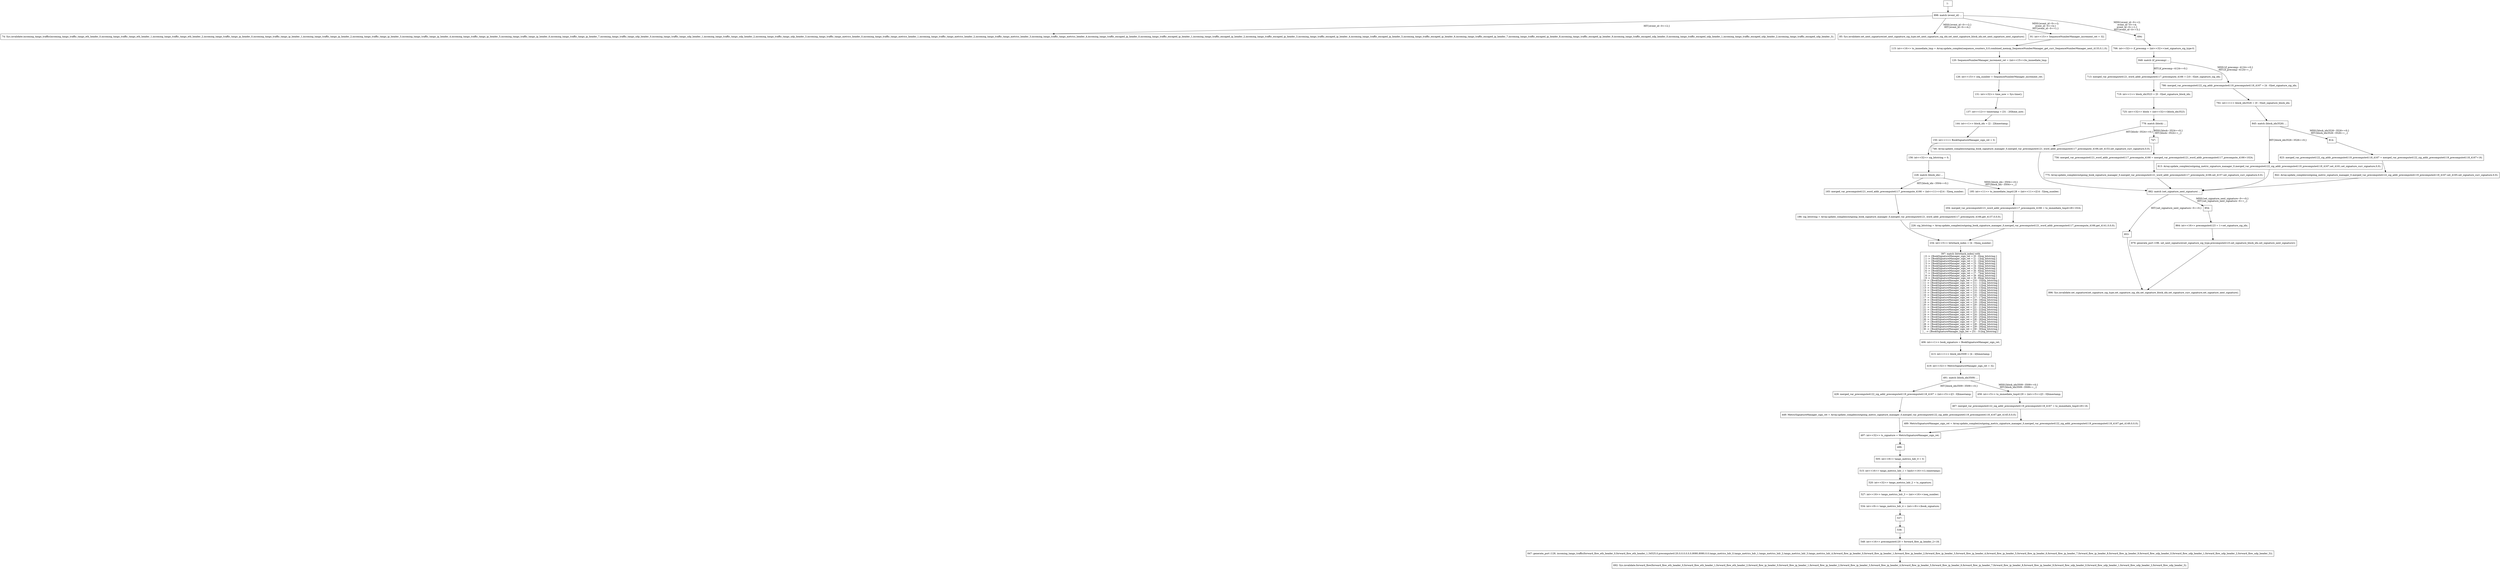 digraph G {
  "1: " [shape=box, ];
  "74: Sys.invalidate.incoming_tango_traffic(incoming_tango_traffic_tango_eth_header_0,incoming_tango_traffic_tango_eth_header_1,incoming_tango_traffic_tango_eth_header_2,incoming_tango_traffic_tango_ip_header_0,incoming_tango_traffic_tango_ip_header_1,incoming_tango_traffic_tango_ip_header_2,incoming_tango_traffic_tango_ip_header_3,incoming_tango_traffic_tango_ip_header_4,incoming_tango_traffic_tango_ip_header_5,incoming_tango_traffic_tango_ip_header_6,incoming_tango_traffic_tango_ip_header_7,incoming_tango_traffic_tango_udp_header_0,incoming_tango_traffic_tango_udp_header_1,incoming_tango_traffic_tango_udp_header_2,incoming_tango_traffic_tango_udp_header_3,incoming_tango_traffic_tango_metrics_header_0,incoming_tango_traffic_tango_metrics_header_1,incoming_tango_traffic_tango_metrics_header_2,incoming_tango_traffic_tango_metrics_header_3,incoming_tango_traffic_tango_metrics_header_4,incoming_tango_traffic_encaped_ip_header_0,incoming_tango_traffic_encaped_ip_header_1,incoming_tango_traffic_encaped_ip_header_2,incoming_tango_traffic_encaped_ip_header_3,incoming_tango_traffic_encaped_ip_header_4,incoming_tango_traffic_encaped_ip_header_5,incoming_tango_traffic_encaped_ip_header_6,incoming_tango_traffic_encaped_ip_header_7,incoming_tango_traffic_encaped_ip_header_8,incoming_tango_traffic_encaped_ip_header_9,incoming_tango_traffic_encaped_udp_header_0,incoming_tango_traffic_encaped_udp_header_1,incoming_tango_traffic_encaped_udp_header_2,incoming_tango_traffic_encaped_udp_header_3);" [
  shape=box, ];
  "85: Sys.invalidate.set_next_signature(set_next_signature_sig_type,set_next_signature_sig_idx,set_next_signature_block_idx,set_next_signature_next_signature);" [
  shape=box, ];
  "91: int<<15>> SequenceNumberManager_increment_ret = 32;" [shape=box, ];
  "115: int<<16>> to_immediate_tmp = Array.update_complex(sequence_counters_0,0,combined_memop_SequenceNumberManager_get_curr_SequenceNumberManager_next_4133,0,1,0);" [
  shape=box, ];
  "120: SequenceNumberManager_increment_ret = (int<<15>>)to_immediate_tmp;" [
  shape=box, ];
  "126: int<<15>> seq_number = SequenceNumberManager_increment_ret;" [
  shape=box, ];
  "131: int<<32>> time_now = Sys.time();" [shape=box, ];
  "137: int<<12>> timestamp = [31 : 20]time_now;" [shape=box, ];
  "144: int<<1>> block_idx = [2 : 2]timestamp;" [shape=box, ];
  "150: int<<1>> BookSignatureManager_sign_ret = 0;" [shape=box, ];
  "156: int<<32>> sig_bitstring = 0;" [shape=box, ];
  "165: merged_var_precompute4121_word_addr_precompute4117_precompute_4166 = (int<<11>>)[14 : 5]seq_number;" [
  shape=box, ];
  "186: sig_bitstring = Array.update_complex(outgoing_book_signature_manager_0,merged_var_precompute4121_word_addr_precompute4117_precompute_4166,get_4137,0,0,0);" [
  shape=box, ];
  "195: int<<11>> to_immediate_tmp4128 = (int<<11>>)[14 : 5]seq_number;" [
  shape=box, ];
  "204: merged_var_precompute4121_word_addr_precompute4117_precompute_4166 = to_immediate_tmp4128+1024;" [
  shape=box, ];
  "226: sig_bitstring = Array.update_complex(outgoing_book_signature_manager_0,merged_var_precompute4121_word_addr_precompute4117_precompute_4166,get_4141,0,0,0);" [
  shape=box, ];
  "228: match (block_idx) ...
" [shape=box, ];
  "234: int<<5>> bitwhack_index = [4 : 0]seq_number;" [shape=box, ];
  "397: match (bitwhack_index) with
| 0 -> {BookSignatureManager_sign_ret = [0 : 0]sig_bitstring;}
| 1 -> {BookSignatureManager_sign_ret = [1 : 1]sig_bitstring;}
| 2 -> {BookSignatureManager_sign_ret = [2 : 2]sig_bitstring;}
| 3 -> {BookSignatureManager_sign_ret = [3 : 3]sig_bitstring;}
| 4 -> {BookSignatureManager_sign_ret = [4 : 4]sig_bitstring;}
| 5 -> {BookSignatureManager_sign_ret = [5 : 5]sig_bitstring;}
| 6 -> {BookSignatureManager_sign_ret = [6 : 6]sig_bitstring;}
| 7 -> {BookSignatureManager_sign_ret = [7 : 7]sig_bitstring;}
| 8 -> {BookSignatureManager_sign_ret = [8 : 8]sig_bitstring;}
| 9 -> {BookSignatureManager_sign_ret = [9 : 9]sig_bitstring;}
| 10 -> {BookSignatureManager_sign_ret = [10 : 10]sig_bitstring;}
| 11 -> {BookSignatureManager_sign_ret = [11 : 11]sig_bitstring;}
| 12 -> {BookSignatureManager_sign_ret = [12 : 12]sig_bitstring;}
| 13 -> {BookSignatureManager_sign_ret = [13 : 13]sig_bitstring;}
| 14 -> {BookSignatureManager_sign_ret = [14 : 14]sig_bitstring;}
| 15 -> {BookSignatureManager_sign_ret = [15 : 15]sig_bitstring;}
| 16 -> {BookSignatureManager_sign_ret = [16 : 16]sig_bitstring;}
| 17 -> {BookSignatureManager_sign_ret = [17 : 17]sig_bitstring;}
| 18 -> {BookSignatureManager_sign_ret = [18 : 18]sig_bitstring;}
| 19 -> {BookSignatureManager_sign_ret = [19 : 19]sig_bitstring;}
| 20 -> {BookSignatureManager_sign_ret = [20 : 20]sig_bitstring;}
| 21 -> {BookSignatureManager_sign_ret = [21 : 21]sig_bitstring;}
| 22 -> {BookSignatureManager_sign_ret = [22 : 22]sig_bitstring;}
| 23 -> {BookSignatureManager_sign_ret = [23 : 23]sig_bitstring;}
| 24 -> {BookSignatureManager_sign_ret = [24 : 24]sig_bitstring;}
| 25 -> {BookSignatureManager_sign_ret = [25 : 25]sig_bitstring;}
| 26 -> {BookSignatureManager_sign_ret = [26 : 26]sig_bitstring;}
| 27 -> {BookSignatureManager_sign_ret = [27 : 27]sig_bitstring;}
| 28 -> {BookSignatureManager_sign_ret = [28 : 28]sig_bitstring;}
| 29 -> {BookSignatureManager_sign_ret = [29 : 29]sig_bitstring;}
| 30 -> {BookSignatureManager_sign_ret = [30 : 30]sig_bitstring;}
| _ -> {BookSignatureManager_sign_ret = [31 : 31]sig_bitstring;}" [
  shape=box, ];
  "406: int<<1>> book_signature = BookSignatureManager_sign_ret;" [shape=box, ];
  "413: int<<1>> block_idx3509 = [4 : 4]timestamp;" [shape=box, ];
  "419: int<<32>> MetricSignatureManager_sign_ret = 32;" [shape=box, ];
  "428: merged_var_precompute4122_sig_addr_precompute4119_precompute4118_4167 = (int<<5>>)[3 : 0]timestamp;" [
  shape=box, ];
  "449: MetricSignatureManager_sign_ret = Array.update_complex(outgoing_metric_signature_manager_0,merged_var_precompute4122_sig_addr_precompute4119_precompute4118_4167,get_4145,0,0,0);" [
  shape=box, ];
  "458: int<<5>> to_immediate_tmp4129 = (int<<5>>)[3 : 0]timestamp;" [
  shape=box, ];
  "467: merged_var_precompute4122_sig_addr_precompute4119_precompute4118_4167 = to_immediate_tmp4129+16;" [
  shape=box, ];
  "489: MetricSignatureManager_sign_ret = Array.update_complex(outgoing_metric_signature_manager_0,merged_var_precompute4122_sig_addr_precompute4119_precompute4118_4167,get_4149,0,0,0);" [
  shape=box, ];
  "491: match (block_idx3509) ...
" [shape=box, ];
  "497: int<<32>> ts_signature = MetricSignatureManager_sign_ret;" [shape=box,
                                                                    ];
  "499: " [shape=box, ];
  "505: int<<8>> tango_metrics_hdr_0 = 0;" [shape=box, ];
  "515: int<<16>> tango_metrics_hdr_1 = hash<<16>>(1,timestamp);" [shape=box, ];
  "520: int<<32>> tango_metrics_hdr_2 = ts_signature;" [shape=box, ];
  "527: int<<16>> tango_metrics_hdr_3 = (int<<16>>)seq_number;" [shape=box, ];
  "534: int<<8>> tango_metrics_hdr_4 = (int<<8>>)book_signature;" [shape=box, ];
  "537: " [shape=box, ];
  "538: " [shape=box, ];
  "548: int<<16>> precompute4120 = forward_flow_ip_header_2+18;" [shape=box, ];
  "647: generate_port (128, incoming_tango_traffic(forward_flow_eth_header_0,forward_flow_eth_header_1,34525,0,precompute4120,0,0,0,0,0,0,8080,8080,0,0,tango_metrics_hdr_0,tango_metrics_hdr_1,tango_metrics_hdr_2,tango_metrics_hdr_3,tango_metrics_hdr_4,forward_flow_ip_header_0,forward_flow_ip_header_1,forward_flow_ip_header_2,forward_flow_ip_header_3,forward_flow_ip_header_4,forward_flow_ip_header_5,forward_flow_ip_header_6,forward_flow_ip_header_7,forward_flow_ip_header_8,forward_flow_ip_header_9,forward_flow_udp_header_0,forward_flow_udp_header_1,forward_flow_udp_header_2,forward_flow_udp_header_3));" [
  shape=box, ];
  "692: Sys.invalidate.forward_flow(forward_flow_eth_header_0,forward_flow_eth_header_1,forward_flow_eth_header_2,forward_flow_ip_header_0,forward_flow_ip_header_1,forward_flow_ip_header_2,forward_flow_ip_header_3,forward_flow_ip_header_4,forward_flow_ip_header_5,forward_flow_ip_header_6,forward_flow_ip_header_7,forward_flow_ip_header_8,forward_flow_ip_header_9,forward_flow_udp_header_0,forward_flow_udp_header_1,forward_flow_udp_header_2,forward_flow_udp_header_3);" [
  shape=box, ];
  "694: " [shape=box, ];
  "706: int<<32>> if_precomp = (int<<32>>)set_signature_sig_type-0;" [
  shape=box, ];
  "713: merged_var_precompute4121_word_addr_precompute4117_precompute_4166 = [10 : 0]set_signature_sig_idx;" [
  shape=box, ];
  "719: int<<1>> block_idx3523 = [0 : 0]set_signature_block_idx;" [shape=box, ];
  "725: int<<32>> block = (int<<32>>)block_idx3523;" [shape=box, ];
  "746: Array.update_complex(outgoing_book_signature_manager_0,merged_var_precompute4121_word_addr_precompute4117_precompute_4166,set_4153,set_signature_curr_signature,0,0);" [
  shape=box, ];
  "747: " [shape=box, ];
  "756: merged_var_precompute4121_word_addr_precompute4117_precompute_4166 = merged_var_precompute4121_word_addr_precompute4117_precompute_4166+1024;" [
  shape=box, ];
  "775: Array.update_complex(outgoing_book_signature_manager_0,merged_var_precompute4121_word_addr_precompute4117_precompute_4166,set_4157,set_signature_curr_signature,0,0);" [
  shape=box, ];
  "778: match (block) ...
" [shape=box, ];
  "786: merged_var_precompute4122_sig_addr_precompute4119_precompute4118_4167 = [4 : 0]set_signature_sig_idx;" [
  shape=box, ];
  "792: int<<1>> block_idx3526 = [0 : 0]set_signature_block_idx;" [shape=box, ];
  "813: Array.update_complex(outgoing_metric_signature_manager_0,merged_var_precompute4122_sig_addr_precompute4119_precompute4118_4167,set_4161,set_signature_curr_signature,0,0);" [
  shape=box, ];
  "814: " [shape=box, ];
  "823: merged_var_precompute4122_sig_addr_precompute4119_precompute4118_4167 = merged_var_precompute4122_sig_addr_precompute4119_precompute4118_4167+16;" [
  shape=box, ];
  "842: Array.update_complex(outgoing_metric_signature_manager_0,merged_var_precompute4122_sig_addr_precompute4119_precompute4118_4167,set_4165,set_signature_curr_signature,0,0);" [
  shape=box, ];
  "845: match (block_idx3526) ...
" [shape=box, ];
  "848: match (if_precomp) ...
" [shape=box, ];
  "853: " [shape=box, ];
  "854: " [shape=box, ];
  "864: int<<16>> precompute4123 = 1+set_signature_sig_idx;" [shape=box, ];
  "879: generate_port (196, set_next_signature(set_signature_sig_type,precompute4123,set_signature_block_idx,set_signature_next_signature));" [
  shape=box, ];
  "882: match (set_signature_next_signature) ...
" [shape=box, ];
  "896: Sys.invalidate.set_signature(set_signature_sig_type,set_signature_sig_idx,set_signature_block_idx,set_signature_curr_signature,set_signature_next_signature);" [
  shape=box, ];
  "898: match (event_id) ...
" [shape=box, ];
  
  
  "1: " -> "898: match (event_id) ...
" [label="", ];
  "91: int<<15>> SequenceNumberManager_increment_ret = 32;" -> "115: int<<16>> to_immediate_tmp = Array.update_complex(sequence_counters_0,0,combined_memop_SequenceNumberManager_get_curr_SequenceNumberManager_next_4133,0,1,0);" [
  label="", ];
  "115: int<<16>> to_immediate_tmp = Array.update_complex(sequence_counters_0,0,combined_memop_SequenceNumberManager_get_curr_SequenceNumberManager_next_4133,0,1,0);" -> "120: SequenceNumberManager_increment_ret = (int<<15>>)to_immediate_tmp;" [
  label="", ];
  "120: SequenceNumberManager_increment_ret = (int<<15>>)to_immediate_tmp;" -> "126: int<<15>> seq_number = SequenceNumberManager_increment_ret;" [
  label="", ];
  "126: int<<15>> seq_number = SequenceNumberManager_increment_ret;" -> "131: int<<32>> time_now = Sys.time();" [
  label="", ];
  "131: int<<32>> time_now = Sys.time();" -> "137: int<<12>> timestamp = [31 : 20]time_now;" [
  label="", ];
  "137: int<<12>> timestamp = [31 : 20]time_now;" -> "144: int<<1>> block_idx = [2 : 2]timestamp;" [
  label="", ];
  "144: int<<1>> block_idx = [2 : 2]timestamp;" -> "150: int<<1>> BookSignatureManager_sign_ret = 0;" [
  label="", ];
  "150: int<<1>> BookSignatureManager_sign_ret = 0;" -> "156: int<<32>> sig_bitstring = 0;" [
  label="", ];
  "156: int<<32>> sig_bitstring = 0;" -> "228: match (block_idx) ...
" [
  label="", ];
  "165: merged_var_precompute4121_word_addr_precompute4117_precompute_4166 = (int<<11>>)[14 : 5]seq_number;" -> "186: sig_bitstring = Array.update_complex(outgoing_book_signature_manager_0,merged_var_precompute4121_word_addr_precompute4117_precompute_4166,get_4137,0,0,0);" [
  label="", ];
  "186: sig_bitstring = Array.update_complex(outgoing_book_signature_manager_0,merged_var_precompute4121_word_addr_precompute4117_precompute_4166,get_4137,0,0,0);" -> "234: int<<5>> bitwhack_index = [4 : 0]seq_number;" [
  label="", ];
  "195: int<<11>> to_immediate_tmp4128 = (int<<11>>)[14 : 5]seq_number;" -> "204: merged_var_precompute4121_word_addr_precompute4117_precompute_4166 = to_immediate_tmp4128+1024;" [
  label="", ];
  "204: merged_var_precompute4121_word_addr_precompute4117_precompute_4166 = to_immediate_tmp4128+1024;" -> "226: sig_bitstring = Array.update_complex(outgoing_book_signature_manager_0,merged_var_precompute4121_word_addr_precompute4117_precompute_4166,get_4141,0,0,0);" [
  label="", ];
  "226: sig_bitstring = Array.update_complex(outgoing_book_signature_manager_0,merged_var_precompute4121_word_addr_precompute4117_precompute_4166,get_4141,0,0,0);" -> "234: int<<5>> bitwhack_index = [4 : 0]seq_number;" [
  label="", ];
  "228: match (block_idx) ...
" -> "165: merged_var_precompute4121_word_addr_precompute4117_precompute_4166 = (int<<11>>)[14 : 5]seq_number;" [
  label="HIT{block_idx~3504==0;}", ];
  "228: match (block_idx) ...
" -> "195: int<<11>> to_immediate_tmp4128 = (int<<11>>)[14 : 5]seq_number;" [
  label="MISS{block_idx~3504==0;}
HIT{block_idx~3504==_;}", ];
  "234: int<<5>> bitwhack_index = [4 : 0]seq_number;" -> "397: match (bitwhack_index) with
| 0 -> {BookSignatureManager_sign_ret = [0 : 0]sig_bitstring;}
| 1 -> {BookSignatureManager_sign_ret = [1 : 1]sig_bitstring;}
| 2 -> {BookSignatureManager_sign_ret = [2 : 2]sig_bitstring;}
| 3 -> {BookSignatureManager_sign_ret = [3 : 3]sig_bitstring;}
| 4 -> {BookSignatureManager_sign_ret = [4 : 4]sig_bitstring;}
| 5 -> {BookSignatureManager_sign_ret = [5 : 5]sig_bitstring;}
| 6 -> {BookSignatureManager_sign_ret = [6 : 6]sig_bitstring;}
| 7 -> {BookSignatureManager_sign_ret = [7 : 7]sig_bitstring;}
| 8 -> {BookSignatureManager_sign_ret = [8 : 8]sig_bitstring;}
| 9 -> {BookSignatureManager_sign_ret = [9 : 9]sig_bitstring;}
| 10 -> {BookSignatureManager_sign_ret = [10 : 10]sig_bitstring;}
| 11 -> {BookSignatureManager_sign_ret = [11 : 11]sig_bitstring;}
| 12 -> {BookSignatureManager_sign_ret = [12 : 12]sig_bitstring;}
| 13 -> {BookSignatureManager_sign_ret = [13 : 13]sig_bitstring;}
| 14 -> {BookSignatureManager_sign_ret = [14 : 14]sig_bitstring;}
| 15 -> {BookSignatureManager_sign_ret = [15 : 15]sig_bitstring;}
| 16 -> {BookSignatureManager_sign_ret = [16 : 16]sig_bitstring;}
| 17 -> {BookSignatureManager_sign_ret = [17 : 17]sig_bitstring;}
| 18 -> {BookSignatureManager_sign_ret = [18 : 18]sig_bitstring;}
| 19 -> {BookSignatureManager_sign_ret = [19 : 19]sig_bitstring;}
| 20 -> {BookSignatureManager_sign_ret = [20 : 20]sig_bitstring;}
| 21 -> {BookSignatureManager_sign_ret = [21 : 21]sig_bitstring;}
| 22 -> {BookSignatureManager_sign_ret = [22 : 22]sig_bitstring;}
| 23 -> {BookSignatureManager_sign_ret = [23 : 23]sig_bitstring;}
| 24 -> {BookSignatureManager_sign_ret = [24 : 24]sig_bitstring;}
| 25 -> {BookSignatureManager_sign_ret = [25 : 25]sig_bitstring;}
| 26 -> {BookSignatureManager_sign_ret = [26 : 26]sig_bitstring;}
| 27 -> {BookSignatureManager_sign_ret = [27 : 27]sig_bitstring;}
| 28 -> {BookSignatureManager_sign_ret = [28 : 28]sig_bitstring;}
| 29 -> {BookSignatureManager_sign_ret = [29 : 29]sig_bitstring;}
| 30 -> {BookSignatureManager_sign_ret = [30 : 30]sig_bitstring;}
| _ -> {BookSignatureManager_sign_ret = [31 : 31]sig_bitstring;}" [
  label="", ];
  "397: match (bitwhack_index) with
| 0 -> {BookSignatureManager_sign_ret = [0 : 0]sig_bitstring;}
| 1 -> {BookSignatureManager_sign_ret = [1 : 1]sig_bitstring;}
| 2 -> {BookSignatureManager_sign_ret = [2 : 2]sig_bitstring;}
| 3 -> {BookSignatureManager_sign_ret = [3 : 3]sig_bitstring;}
| 4 -> {BookSignatureManager_sign_ret = [4 : 4]sig_bitstring;}
| 5 -> {BookSignatureManager_sign_ret = [5 : 5]sig_bitstring;}
| 6 -> {BookSignatureManager_sign_ret = [6 : 6]sig_bitstring;}
| 7 -> {BookSignatureManager_sign_ret = [7 : 7]sig_bitstring;}
| 8 -> {BookSignatureManager_sign_ret = [8 : 8]sig_bitstring;}
| 9 -> {BookSignatureManager_sign_ret = [9 : 9]sig_bitstring;}
| 10 -> {BookSignatureManager_sign_ret = [10 : 10]sig_bitstring;}
| 11 -> {BookSignatureManager_sign_ret = [11 : 11]sig_bitstring;}
| 12 -> {BookSignatureManager_sign_ret = [12 : 12]sig_bitstring;}
| 13 -> {BookSignatureManager_sign_ret = [13 : 13]sig_bitstring;}
| 14 -> {BookSignatureManager_sign_ret = [14 : 14]sig_bitstring;}
| 15 -> {BookSignatureManager_sign_ret = [15 : 15]sig_bitstring;}
| 16 -> {BookSignatureManager_sign_ret = [16 : 16]sig_bitstring;}
| 17 -> {BookSignatureManager_sign_ret = [17 : 17]sig_bitstring;}
| 18 -> {BookSignatureManager_sign_ret = [18 : 18]sig_bitstring;}
| 19 -> {BookSignatureManager_sign_ret = [19 : 19]sig_bitstring;}
| 20 -> {BookSignatureManager_sign_ret = [20 : 20]sig_bitstring;}
| 21 -> {BookSignatureManager_sign_ret = [21 : 21]sig_bitstring;}
| 22 -> {BookSignatureManager_sign_ret = [22 : 22]sig_bitstring;}
| 23 -> {BookSignatureManager_sign_ret = [23 : 23]sig_bitstring;}
| 24 -> {BookSignatureManager_sign_ret = [24 : 24]sig_bitstring;}
| 25 -> {BookSignatureManager_sign_ret = [25 : 25]sig_bitstring;}
| 26 -> {BookSignatureManager_sign_ret = [26 : 26]sig_bitstring;}
| 27 -> {BookSignatureManager_sign_ret = [27 : 27]sig_bitstring;}
| 28 -> {BookSignatureManager_sign_ret = [28 : 28]sig_bitstring;}
| 29 -> {BookSignatureManager_sign_ret = [29 : 29]sig_bitstring;}
| 30 -> {BookSignatureManager_sign_ret = [30 : 30]sig_bitstring;}
| _ -> {BookSignatureManager_sign_ret = [31 : 31]sig_bitstring;}" -> "406: int<<1>> book_signature = BookSignatureManager_sign_ret;" [
  label="", ];
  "406: int<<1>> book_signature = BookSignatureManager_sign_ret;" -> "413: int<<1>> block_idx3509 = [4 : 4]timestamp;" [
  label="", ];
  "413: int<<1>> block_idx3509 = [4 : 4]timestamp;" -> "419: int<<32>> MetricSignatureManager_sign_ret = 32;" [
  label="", ];
  "419: int<<32>> MetricSignatureManager_sign_ret = 32;" -> "491: match (block_idx3509) ...
" [
  label="", ];
  "428: merged_var_precompute4122_sig_addr_precompute4119_precompute4118_4167 = (int<<5>>)[3 : 0]timestamp;" -> "449: MetricSignatureManager_sign_ret = Array.update_complex(outgoing_metric_signature_manager_0,merged_var_precompute4122_sig_addr_precompute4119_precompute4118_4167,get_4145,0,0,0);" [
  label="", ];
  "449: MetricSignatureManager_sign_ret = Array.update_complex(outgoing_metric_signature_manager_0,merged_var_precompute4122_sig_addr_precompute4119_precompute4118_4167,get_4145,0,0,0);" -> "497: int<<32>> ts_signature = MetricSignatureManager_sign_ret;" [
  label="", ];
  "458: int<<5>> to_immediate_tmp4129 = (int<<5>>)[3 : 0]timestamp;" -> "467: merged_var_precompute4122_sig_addr_precompute4119_precompute4118_4167 = to_immediate_tmp4129+16;" [
  label="", ];
  "467: merged_var_precompute4122_sig_addr_precompute4119_precompute4118_4167 = to_immediate_tmp4129+16;" -> "489: MetricSignatureManager_sign_ret = Array.update_complex(outgoing_metric_signature_manager_0,merged_var_precompute4122_sig_addr_precompute4119_precompute4118_4167,get_4149,0,0,0);" [
  label="", ];
  "489: MetricSignatureManager_sign_ret = Array.update_complex(outgoing_metric_signature_manager_0,merged_var_precompute4122_sig_addr_precompute4119_precompute4118_4167,get_4149,0,0,0);" -> "497: int<<32>> ts_signature = MetricSignatureManager_sign_ret;" [
  label="", ];
  "491: match (block_idx3509) ...
" -> "428: merged_var_precompute4122_sig_addr_precompute4119_precompute4118_4167 = (int<<5>>)[3 : 0]timestamp;" [
  label="HIT{block_idx3509~3509==0;}", ];
  "491: match (block_idx3509) ...
" -> "458: int<<5>> to_immediate_tmp4129 = (int<<5>>)[3 : 0]timestamp;" [
  label="MISS{block_idx3509~3509==0;}
HIT{block_idx3509~3509==_;}", ];
  "497: int<<32>> ts_signature = MetricSignatureManager_sign_ret;" -> "499: " [
  label="", ];
  "499: " -> "505: int<<8>> tango_metrics_hdr_0 = 0;" [label="", ];
  "505: int<<8>> tango_metrics_hdr_0 = 0;" -> "515: int<<16>> tango_metrics_hdr_1 = hash<<16>>(1,timestamp);" [
  label="", ];
  "515: int<<16>> tango_metrics_hdr_1 = hash<<16>>(1,timestamp);" -> "520: int<<32>> tango_metrics_hdr_2 = ts_signature;" [
  label="", ];
  "520: int<<32>> tango_metrics_hdr_2 = ts_signature;" -> "527: int<<16>> tango_metrics_hdr_3 = (int<<16>>)seq_number;" [
  label="", ];
  "527: int<<16>> tango_metrics_hdr_3 = (int<<16>>)seq_number;" -> "534: int<<8>> tango_metrics_hdr_4 = (int<<8>>)book_signature;" [
  label="", ];
  "534: int<<8>> tango_metrics_hdr_4 = (int<<8>>)book_signature;" -> "537: " [
  label="", ];
  "537: " -> "538: " [label="", ];
  "538: " -> "548: int<<16>> precompute4120 = forward_flow_ip_header_2+18;" [
  label="", ];
  "548: int<<16>> precompute4120 = forward_flow_ip_header_2+18;" -> "647: generate_port (128, incoming_tango_traffic(forward_flow_eth_header_0,forward_flow_eth_header_1,34525,0,precompute4120,0,0,0,0,0,0,8080,8080,0,0,tango_metrics_hdr_0,tango_metrics_hdr_1,tango_metrics_hdr_2,tango_metrics_hdr_3,tango_metrics_hdr_4,forward_flow_ip_header_0,forward_flow_ip_header_1,forward_flow_ip_header_2,forward_flow_ip_header_3,forward_flow_ip_header_4,forward_flow_ip_header_5,forward_flow_ip_header_6,forward_flow_ip_header_7,forward_flow_ip_header_8,forward_flow_ip_header_9,forward_flow_udp_header_0,forward_flow_udp_header_1,forward_flow_udp_header_2,forward_flow_udp_header_3));" [
  label="", ];
  "647: generate_port (128, incoming_tango_traffic(forward_flow_eth_header_0,forward_flow_eth_header_1,34525,0,precompute4120,0,0,0,0,0,0,8080,8080,0,0,tango_metrics_hdr_0,tango_metrics_hdr_1,tango_metrics_hdr_2,tango_metrics_hdr_3,tango_metrics_hdr_4,forward_flow_ip_header_0,forward_flow_ip_header_1,forward_flow_ip_header_2,forward_flow_ip_header_3,forward_flow_ip_header_4,forward_flow_ip_header_5,forward_flow_ip_header_6,forward_flow_ip_header_7,forward_flow_ip_header_8,forward_flow_ip_header_9,forward_flow_udp_header_0,forward_flow_udp_header_1,forward_flow_udp_header_2,forward_flow_udp_header_3));" -> "692: Sys.invalidate.forward_flow(forward_flow_eth_header_0,forward_flow_eth_header_1,forward_flow_eth_header_2,forward_flow_ip_header_0,forward_flow_ip_header_1,forward_flow_ip_header_2,forward_flow_ip_header_3,forward_flow_ip_header_4,forward_flow_ip_header_5,forward_flow_ip_header_6,forward_flow_ip_header_7,forward_flow_ip_header_8,forward_flow_ip_header_9,forward_flow_udp_header_0,forward_flow_udp_header_1,forward_flow_udp_header_2,forward_flow_udp_header_3);" [
  label="", ];
  "694: " -> "706: int<<32>> if_precomp = (int<<32>>)set_signature_sig_type-0;" [
  label="", ];
  "706: int<<32>> if_precomp = (int<<32>>)set_signature_sig_type-0;" -> "848: match (if_precomp) ...
" [
  label="", ];
  "713: merged_var_precompute4121_word_addr_precompute4117_precompute_4166 = [10 : 0]set_signature_sig_idx;" -> "719: int<<1>> block_idx3523 = [0 : 0]set_signature_block_idx;" [
  label="", ];
  "719: int<<1>> block_idx3523 = [0 : 0]set_signature_block_idx;" -> "725: int<<32>> block = (int<<32>>)block_idx3523;" [
  label="", ];
  "725: int<<32>> block = (int<<32>>)block_idx3523;" -> "778: match (block) ...
" [
  label="", ];
  "746: Array.update_complex(outgoing_book_signature_manager_0,merged_var_precompute4121_word_addr_precompute4117_precompute_4166,set_4153,set_signature_curr_signature,0,0);" -> "882: match (set_signature_next_signature) ...
" [
  label="", ];
  "747: " -> "756: merged_var_precompute4121_word_addr_precompute4117_precompute_4166 = merged_var_precompute4121_word_addr_precompute4117_precompute_4166+1024;" [
  label="", ];
  "756: merged_var_precompute4121_word_addr_precompute4117_precompute_4166 = merged_var_precompute4121_word_addr_precompute4117_precompute_4166+1024;" -> "775: Array.update_complex(outgoing_book_signature_manager_0,merged_var_precompute4121_word_addr_precompute4117_precompute_4166,set_4157,set_signature_curr_signature,0,0);" [
  label="", ];
  "775: Array.update_complex(outgoing_book_signature_manager_0,merged_var_precompute4121_word_addr_precompute4117_precompute_4166,set_4157,set_signature_curr_signature,0,0);" -> "882: match (set_signature_next_signature) ...
" [
  label="", ];
  "778: match (block) ...
" -> "746: Array.update_complex(outgoing_book_signature_manager_0,merged_var_precompute4121_word_addr_precompute4117_precompute_4166,set_4153,set_signature_curr_signature,0,0);" [
  label="HIT{block~3524==0;}", ];
  "778: match (block) ...
" -> "747: " [label="MISS{block~3524==0;}
HIT{block~3524==_;}",
                                        ];
  "786: merged_var_precompute4122_sig_addr_precompute4119_precompute4118_4167 = [4 : 0]set_signature_sig_idx;" -> "792: int<<1>> block_idx3526 = [0 : 0]set_signature_block_idx;" [
  label="", ];
  "792: int<<1>> block_idx3526 = [0 : 0]set_signature_block_idx;" -> "845: match (block_idx3526) ...
" [
  label="", ];
  "813: Array.update_complex(outgoing_metric_signature_manager_0,merged_var_precompute4122_sig_addr_precompute4119_precompute4118_4167,set_4161,set_signature_curr_signature,0,0);" -> "882: match (set_signature_next_signature) ...
" [
  label="", ];
  "814: " -> "823: merged_var_precompute4122_sig_addr_precompute4119_precompute4118_4167 = merged_var_precompute4122_sig_addr_precompute4119_precompute4118_4167+16;" [
  label="", ];
  "823: merged_var_precompute4122_sig_addr_precompute4119_precompute4118_4167 = merged_var_precompute4122_sig_addr_precompute4119_precompute4118_4167+16;" -> "842: Array.update_complex(outgoing_metric_signature_manager_0,merged_var_precompute4122_sig_addr_precompute4119_precompute4118_4167,set_4165,set_signature_curr_signature,0,0);" [
  label="", ];
  "842: Array.update_complex(outgoing_metric_signature_manager_0,merged_var_precompute4122_sig_addr_precompute4119_precompute4118_4167,set_4165,set_signature_curr_signature,0,0);" -> "882: match (set_signature_next_signature) ...
" [
  label="", ];
  "845: match (block_idx3526) ...
" -> "813: Array.update_complex(outgoing_metric_signature_manager_0,merged_var_precompute4122_sig_addr_precompute4119_precompute4118_4167,set_4161,set_signature_curr_signature,0,0);" [
  label="HIT{block_idx3526~3526==0;}", ];
  "845: match (block_idx3526) ...
" -> "814: " [label="MISS{block_idx3526~3526==0;}
HIT{block_idx3526~3526==_;}",
                                                ];
  "848: match (if_precomp) ...
" -> "713: merged_var_precompute4121_word_addr_precompute4117_precompute_4166 = [10 : 0]set_signature_sig_idx;" [
  label="HIT{if_precomp~4124==0;}", ];
  "848: match (if_precomp) ...
" -> "786: merged_var_precompute4122_sig_addr_precompute4119_precompute4118_4167 = [4 : 0]set_signature_sig_idx;" [
  label="MISS{if_precomp~4124==0;}
HIT{if_precomp~4124==_;}", ];
  "853: " -> "896: Sys.invalidate.set_signature(set_signature_sig_type,set_signature_sig_idx,set_signature_block_idx,set_signature_curr_signature,set_signature_next_signature);" [
  label="", ];
  "854: " -> "864: int<<16>> precompute4123 = 1+set_signature_sig_idx;" [
  label="", ];
  "864: int<<16>> precompute4123 = 1+set_signature_sig_idx;" -> "879: generate_port (196, set_next_signature(set_signature_sig_type,precompute4123,set_signature_block_idx,set_signature_next_signature));" [
  label="", ];
  "879: generate_port (196, set_next_signature(set_signature_sig_type,precompute4123,set_signature_block_idx,set_signature_next_signature));" -> "896: Sys.invalidate.set_signature(set_signature_sig_type,set_signature_sig_idx,set_signature_block_idx,set_signature_curr_signature,set_signature_next_signature);" [
  label="", ];
  "882: match (set_signature_next_signature) ...
" -> "853: " [label="HIT{set_signature_next_signature~0==0;}",
                                                               ];
  "882: match (set_signature_next_signature) ...
" -> "854: " [label="MISS{set_signature_next_signature~0==0;}
HIT{set_signature_next_signature~0==_;}",
                                                               ];
  "898: match (event_id) ...
" -> "74: Sys.invalidate.incoming_tango_traffic(incoming_tango_traffic_tango_eth_header_0,incoming_tango_traffic_tango_eth_header_1,incoming_tango_traffic_tango_eth_header_2,incoming_tango_traffic_tango_ip_header_0,incoming_tango_traffic_tango_ip_header_1,incoming_tango_traffic_tango_ip_header_2,incoming_tango_traffic_tango_ip_header_3,incoming_tango_traffic_tango_ip_header_4,incoming_tango_traffic_tango_ip_header_5,incoming_tango_traffic_tango_ip_header_6,incoming_tango_traffic_tango_ip_header_7,incoming_tango_traffic_tango_udp_header_0,incoming_tango_traffic_tango_udp_header_1,incoming_tango_traffic_tango_udp_header_2,incoming_tango_traffic_tango_udp_header_3,incoming_tango_traffic_tango_metrics_header_0,incoming_tango_traffic_tango_metrics_header_1,incoming_tango_traffic_tango_metrics_header_2,incoming_tango_traffic_tango_metrics_header_3,incoming_tango_traffic_tango_metrics_header_4,incoming_tango_traffic_encaped_ip_header_0,incoming_tango_traffic_encaped_ip_header_1,incoming_tango_traffic_encaped_ip_header_2,incoming_tango_traffic_encaped_ip_header_3,incoming_tango_traffic_encaped_ip_header_4,incoming_tango_traffic_encaped_ip_header_5,incoming_tango_traffic_encaped_ip_header_6,incoming_tango_traffic_encaped_ip_header_7,incoming_tango_traffic_encaped_ip_header_8,incoming_tango_traffic_encaped_ip_header_9,incoming_tango_traffic_encaped_udp_header_0,incoming_tango_traffic_encaped_udp_header_1,incoming_tango_traffic_encaped_udp_header_2,incoming_tango_traffic_encaped_udp_header_3);" [
  label="HIT{event_id~0==2;}", ];
  "898: match (event_id) ...
" -> "85: Sys.invalidate.set_next_signature(set_next_signature_sig_type,set_next_signature_sig_idx,set_next_signature_block_idx,set_next_signature_next_signature);" [
  label="MISS{event_id~0==2;}
HIT{event_id~0==4;}", ];
  "898: match (event_id) ...
" -> "91: int<<15>> SequenceNumberManager_increment_ret = 32;" [
  label="MISS{event_id~0==2;
event_id~0==4;}
HIT{event_id~0==1;}", ];
  "898: match (event_id) ...
" -> "694: " [label="MISS{event_id~0==2;
event_id~0==4;
event_id~0==1;}
HIT{event_id~0==3;}",
                                           ];
  
  }